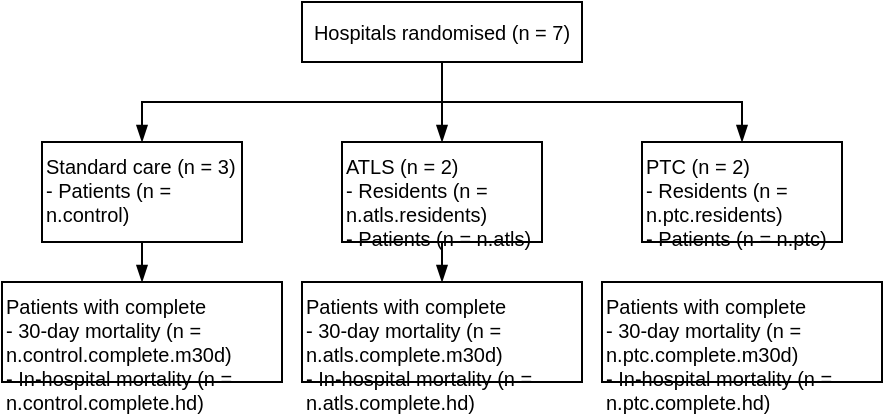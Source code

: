 <mxfile>
    <diagram id="9yEjIT2fWwNqlEwO_dcH" name="Page-1">
        <mxGraphModel dx="770" dy="441" grid="1" gridSize="10" guides="1" tooltips="1" connect="1" arrows="1" fold="1" page="1" pageScale="1" pageWidth="250" pageHeight="200" background="#ffffff" math="0" shadow="0">
            <root>
                <mxCell id="0"/>
                <mxCell id="1" parent="0"/>
                <mxCell id="18" style="edgeStyle=orthogonalEdgeStyle;html=1;exitX=0.5;exitY=1;exitDx=0;exitDy=0;entryX=0.5;entryY=0;entryDx=0;entryDy=0;strokeColor=#000000;fontColor=#000000;rounded=0;endArrow=blockThin;endFill=1;" parent="1" source="3" target="6" edge="1">
                    <mxGeometry relative="1" as="geometry"/>
                </mxCell>
                <mxCell id="19" style="rounded=0;html=1;exitX=0.5;exitY=1;exitDx=0;exitDy=0;entryX=0.5;entryY=0;entryDx=0;entryDy=0;strokeColor=#000000;fontColor=#000000;endArrow=blockThin;endFill=1;edgeStyle=orthogonalEdgeStyle;" parent="1" source="3" target="10" edge="1">
                    <mxGeometry relative="1" as="geometry"/>
                </mxCell>
                <mxCell id="20" style="edgeStyle=orthogonalEdgeStyle;rounded=0;html=1;exitX=0.5;exitY=1;exitDx=0;exitDy=0;entryX=0.5;entryY=0;entryDx=0;entryDy=0;strokeColor=#000000;fontColor=#000000;endArrow=blockThin;endFill=1;" parent="1" source="3" target="9" edge="1">
                    <mxGeometry relative="1" as="geometry"/>
                </mxCell>
                <mxCell id="3" value="&lt;font color=&quot;#000000&quot; style=&quot;font-size: 10px;&quot;&gt;Hospitals randomised (n = 7)&lt;/font&gt;" style="whiteSpace=wrap;html=1;strokeColor=#000000;fillColor=none;align=center;fontSize=10;" parent="1" vertex="1">
                    <mxGeometry x="230" y="40" width="140" height="30" as="geometry"/>
                </mxCell>
                <mxCell id="22" style="edgeStyle=none;html=1;exitX=0.5;exitY=1;exitDx=0;exitDy=0;rounded=0;curved=0;endArrow=blockThin;endFill=1;" edge="1" parent="1" source="6" target="21">
                    <mxGeometry relative="1" as="geometry"/>
                </mxCell>
                <mxCell id="6" value="&lt;font color=&quot;#000000&quot; style=&quot;font-size: 10px;&quot;&gt;Standard care (n = 3)&lt;br style=&quot;font-size: 10px;&quot;&gt;- Patients (n = n.control)&lt;br style=&quot;font-size: 10px;&quot;&gt;&lt;/font&gt;" style="whiteSpace=wrap;html=1;strokeColor=#000000;fillColor=none;align=left;fontSize=10;verticalAlign=top;" parent="1" vertex="1">
                    <mxGeometry x="100" y="110" width="100" height="50" as="geometry"/>
                </mxCell>
                <mxCell id="9" value="&lt;font color=&quot;#000000&quot; style=&quot;font-size: 10px;&quot;&gt;ATLS (n = 2)&lt;br style=&quot;font-size: 10px;&quot;&gt;- Residents (n = n.atls.residents)&lt;br style=&quot;font-size: 10px;&quot;&gt;- Patients (n = n.atls)&lt;br style=&quot;font-size: 10px;&quot;&gt;&lt;/font&gt;" style="whiteSpace=wrap;html=1;strokeColor=#000000;fillColor=none;align=left;fontSize=10;verticalAlign=top;labelPosition=center;verticalLabelPosition=middle;" parent="1" vertex="1">
                    <mxGeometry x="250" y="110" width="100" height="50" as="geometry"/>
                </mxCell>
                <mxCell id="10" value="&lt;font color=&quot;#000000&quot; style=&quot;font-size: 10px;&quot;&gt;PTC (n = 2)&lt;br style=&quot;font-size: 10px;&quot;&gt;- Residents (n = n.ptc.residents)&lt;br style=&quot;font-size: 10px;&quot;&gt;- Patients (n = n.ptc)&lt;br style=&quot;font-size: 10px;&quot;&gt;&lt;/font&gt;" style="whiteSpace=wrap;html=1;strokeColor=#000000;fillColor=none;align=left;fontSize=10;verticalAlign=top;" parent="1" vertex="1">
                    <mxGeometry x="400" y="110" width="100" height="50" as="geometry"/>
                </mxCell>
                <mxCell id="21" value="&lt;font color=&quot;#000000&quot; style=&quot;font-size: 10px;&quot;&gt;Patients with complete&lt;/font&gt;&lt;div&gt;&lt;font color=&quot;#000000&quot;&gt;- 30-day mortality (n = n.control.complete.m30d)&lt;/font&gt;&lt;/div&gt;&lt;div&gt;&lt;font color=&quot;#000000&quot;&gt;- In-hospital mortality (n = n.control.complete.hd)&lt;/font&gt;&lt;/div&gt;" style="whiteSpace=wrap;html=1;strokeColor=#000000;fillColor=none;align=left;fontSize=10;verticalAlign=top;" vertex="1" parent="1">
                    <mxGeometry x="80" y="180" width="140" height="50" as="geometry"/>
                </mxCell>
                <mxCell id="23" value="&lt;font color=&quot;#000000&quot; style=&quot;font-size: 10px;&quot;&gt;Patients with complete&lt;/font&gt;&lt;div&gt;&lt;font color=&quot;#000000&quot;&gt;- 30-day mortality (n = n.atls.complete.m30d)&lt;/font&gt;&lt;/div&gt;&lt;div&gt;&lt;font color=&quot;#000000&quot;&gt;- In-hospital mortality (n = n.atls.complete.hd)&lt;/font&gt;&lt;/div&gt;" style="whiteSpace=wrap;html=1;strokeColor=#000000;fillColor=none;align=left;fontSize=10;verticalAlign=top;" vertex="1" parent="1">
                    <mxGeometry x="230" y="180" width="140" height="50" as="geometry"/>
                </mxCell>
                <mxCell id="24" style="edgeStyle=none;html=1;exitX=0.5;exitY=1;exitDx=0;exitDy=0;rounded=0;curved=0;endArrow=blockThin;endFill=1;entryX=0.5;entryY=0;entryDx=0;entryDy=0;" edge="1" parent="1" source="9" target="23">
                    <mxGeometry relative="1" as="geometry">
                        <mxPoint x="160" y="170" as="sourcePoint"/>
                        <mxPoint x="160" y="190" as="targetPoint"/>
                    </mxGeometry>
                </mxCell>
                <mxCell id="25" value="&lt;font color=&quot;#000000&quot; style=&quot;font-size: 10px;&quot;&gt;Patients with complete&lt;/font&gt;&lt;div&gt;&lt;font color=&quot;#000000&quot;&gt;- 30-day mortality (n = n.ptc.complete.m30d)&lt;/font&gt;&lt;/div&gt;&lt;div&gt;&lt;font color=&quot;#000000&quot;&gt;- In-hospital mortality (n = n.ptc.complete.hd)&lt;/font&gt;&lt;/div&gt;" style="whiteSpace=wrap;html=1;strokeColor=#000000;fillColor=none;align=left;fontSize=10;verticalAlign=top;" vertex="1" parent="1">
                    <mxGeometry x="380" y="180" width="140" height="50" as="geometry"/>
                </mxCell>
            </root>
        </mxGraphModel>
    </diagram>
</mxfile>